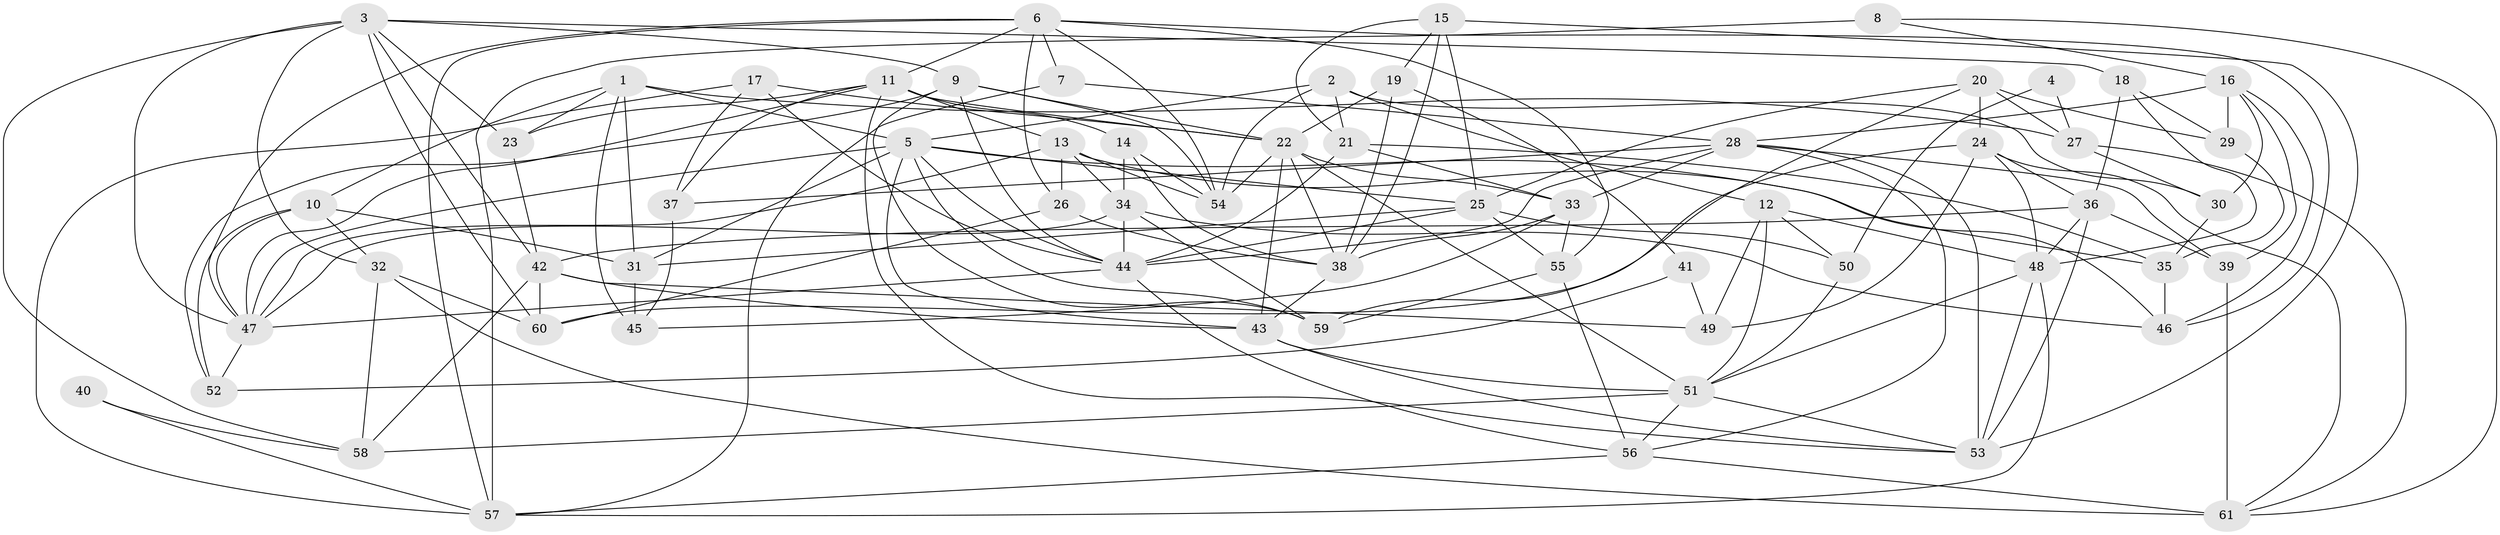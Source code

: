 // original degree distribution, {3: 0.23770491803278687, 4: 0.28688524590163933, 5: 0.1885245901639344, 6: 0.10655737704918032, 2: 0.14754098360655737, 8: 0.01639344262295082, 9: 0.00819672131147541, 7: 0.00819672131147541}
// Generated by graph-tools (version 1.1) at 2025/02/03/09/25 03:02:02]
// undirected, 61 vertices, 167 edges
graph export_dot {
graph [start="1"]
  node [color=gray90,style=filled];
  1;
  2;
  3;
  4;
  5;
  6;
  7;
  8;
  9;
  10;
  11;
  12;
  13;
  14;
  15;
  16;
  17;
  18;
  19;
  20;
  21;
  22;
  23;
  24;
  25;
  26;
  27;
  28;
  29;
  30;
  31;
  32;
  33;
  34;
  35;
  36;
  37;
  38;
  39;
  40;
  41;
  42;
  43;
  44;
  45;
  46;
  47;
  48;
  49;
  50;
  51;
  52;
  53;
  54;
  55;
  56;
  57;
  58;
  59;
  60;
  61;
  1 -- 5 [weight=2.0];
  1 -- 10 [weight=1.0];
  1 -- 23 [weight=1.0];
  1 -- 27 [weight=2.0];
  1 -- 31 [weight=1.0];
  1 -- 45 [weight=2.0];
  2 -- 5 [weight=1.0];
  2 -- 12 [weight=1.0];
  2 -- 21 [weight=1.0];
  2 -- 30 [weight=1.0];
  2 -- 54 [weight=1.0];
  3 -- 9 [weight=1.0];
  3 -- 18 [weight=2.0];
  3 -- 23 [weight=1.0];
  3 -- 32 [weight=1.0];
  3 -- 42 [weight=1.0];
  3 -- 47 [weight=1.0];
  3 -- 58 [weight=1.0];
  3 -- 60 [weight=1.0];
  4 -- 27 [weight=1.0];
  4 -- 50 [weight=1.0];
  5 -- 25 [weight=1.0];
  5 -- 31 [weight=1.0];
  5 -- 35 [weight=1.0];
  5 -- 43 [weight=1.0];
  5 -- 44 [weight=1.0];
  5 -- 47 [weight=1.0];
  5 -- 59 [weight=1.0];
  6 -- 7 [weight=1.0];
  6 -- 11 [weight=1.0];
  6 -- 26 [weight=1.0];
  6 -- 46 [weight=1.0];
  6 -- 47 [weight=1.0];
  6 -- 54 [weight=1.0];
  6 -- 55 [weight=1.0];
  6 -- 57 [weight=1.0];
  7 -- 28 [weight=1.0];
  7 -- 57 [weight=1.0];
  8 -- 16 [weight=1.0];
  8 -- 57 [weight=2.0];
  8 -- 61 [weight=1.0];
  9 -- 22 [weight=1.0];
  9 -- 44 [weight=1.0];
  9 -- 52 [weight=1.0];
  9 -- 54 [weight=1.0];
  9 -- 59 [weight=1.0];
  10 -- 31 [weight=1.0];
  10 -- 32 [weight=1.0];
  10 -- 47 [weight=1.0];
  10 -- 52 [weight=1.0];
  11 -- 13 [weight=1.0];
  11 -- 14 [weight=1.0];
  11 -- 22 [weight=1.0];
  11 -- 23 [weight=1.0];
  11 -- 37 [weight=1.0];
  11 -- 47 [weight=1.0];
  11 -- 53 [weight=1.0];
  12 -- 48 [weight=1.0];
  12 -- 49 [weight=1.0];
  12 -- 50 [weight=2.0];
  12 -- 51 [weight=1.0];
  13 -- 26 [weight=1.0];
  13 -- 34 [weight=1.0];
  13 -- 46 [weight=1.0];
  13 -- 47 [weight=2.0];
  13 -- 54 [weight=1.0];
  14 -- 34 [weight=1.0];
  14 -- 38 [weight=1.0];
  14 -- 54 [weight=1.0];
  15 -- 19 [weight=1.0];
  15 -- 21 [weight=1.0];
  15 -- 25 [weight=1.0];
  15 -- 38 [weight=1.0];
  15 -- 53 [weight=1.0];
  16 -- 28 [weight=2.0];
  16 -- 29 [weight=1.0];
  16 -- 30 [weight=1.0];
  16 -- 39 [weight=1.0];
  16 -- 46 [weight=1.0];
  17 -- 22 [weight=1.0];
  17 -- 37 [weight=1.0];
  17 -- 44 [weight=1.0];
  17 -- 57 [weight=1.0];
  18 -- 29 [weight=1.0];
  18 -- 36 [weight=1.0];
  18 -- 48 [weight=1.0];
  19 -- 22 [weight=1.0];
  19 -- 38 [weight=1.0];
  19 -- 41 [weight=1.0];
  20 -- 24 [weight=1.0];
  20 -- 25 [weight=1.0];
  20 -- 27 [weight=1.0];
  20 -- 29 [weight=1.0];
  20 -- 59 [weight=1.0];
  21 -- 33 [weight=1.0];
  21 -- 35 [weight=1.0];
  21 -- 44 [weight=1.0];
  22 -- 33 [weight=1.0];
  22 -- 38 [weight=1.0];
  22 -- 43 [weight=1.0];
  22 -- 51 [weight=1.0];
  22 -- 54 [weight=1.0];
  23 -- 42 [weight=1.0];
  24 -- 36 [weight=1.0];
  24 -- 48 [weight=1.0];
  24 -- 49 [weight=1.0];
  24 -- 60 [weight=1.0];
  24 -- 61 [weight=1.0];
  25 -- 31 [weight=1.0];
  25 -- 44 [weight=1.0];
  25 -- 50 [weight=1.0];
  25 -- 55 [weight=1.0];
  26 -- 38 [weight=1.0];
  26 -- 60 [weight=1.0];
  27 -- 30 [weight=1.0];
  27 -- 61 [weight=1.0];
  28 -- 33 [weight=1.0];
  28 -- 37 [weight=1.0];
  28 -- 39 [weight=1.0];
  28 -- 44 [weight=1.0];
  28 -- 53 [weight=1.0];
  28 -- 56 [weight=1.0];
  29 -- 35 [weight=1.0];
  30 -- 35 [weight=1.0];
  31 -- 45 [weight=1.0];
  32 -- 58 [weight=1.0];
  32 -- 60 [weight=1.0];
  32 -- 61 [weight=2.0];
  33 -- 38 [weight=1.0];
  33 -- 45 [weight=1.0];
  33 -- 55 [weight=1.0];
  34 -- 44 [weight=2.0];
  34 -- 46 [weight=1.0];
  34 -- 47 [weight=1.0];
  34 -- 59 [weight=1.0];
  35 -- 46 [weight=1.0];
  36 -- 39 [weight=1.0];
  36 -- 42 [weight=2.0];
  36 -- 48 [weight=1.0];
  36 -- 53 [weight=1.0];
  37 -- 45 [weight=1.0];
  38 -- 43 [weight=1.0];
  39 -- 61 [weight=1.0];
  40 -- 57 [weight=1.0];
  40 -- 58 [weight=1.0];
  41 -- 49 [weight=1.0];
  41 -- 52 [weight=1.0];
  42 -- 43 [weight=1.0];
  42 -- 49 [weight=1.0];
  42 -- 58 [weight=1.0];
  42 -- 60 [weight=1.0];
  43 -- 51 [weight=1.0];
  43 -- 53 [weight=1.0];
  44 -- 47 [weight=1.0];
  44 -- 56 [weight=1.0];
  47 -- 52 [weight=1.0];
  48 -- 51 [weight=1.0];
  48 -- 53 [weight=1.0];
  48 -- 57 [weight=1.0];
  50 -- 51 [weight=1.0];
  51 -- 53 [weight=1.0];
  51 -- 56 [weight=1.0];
  51 -- 58 [weight=1.0];
  55 -- 56 [weight=1.0];
  55 -- 59 [weight=1.0];
  56 -- 57 [weight=1.0];
  56 -- 61 [weight=1.0];
}
